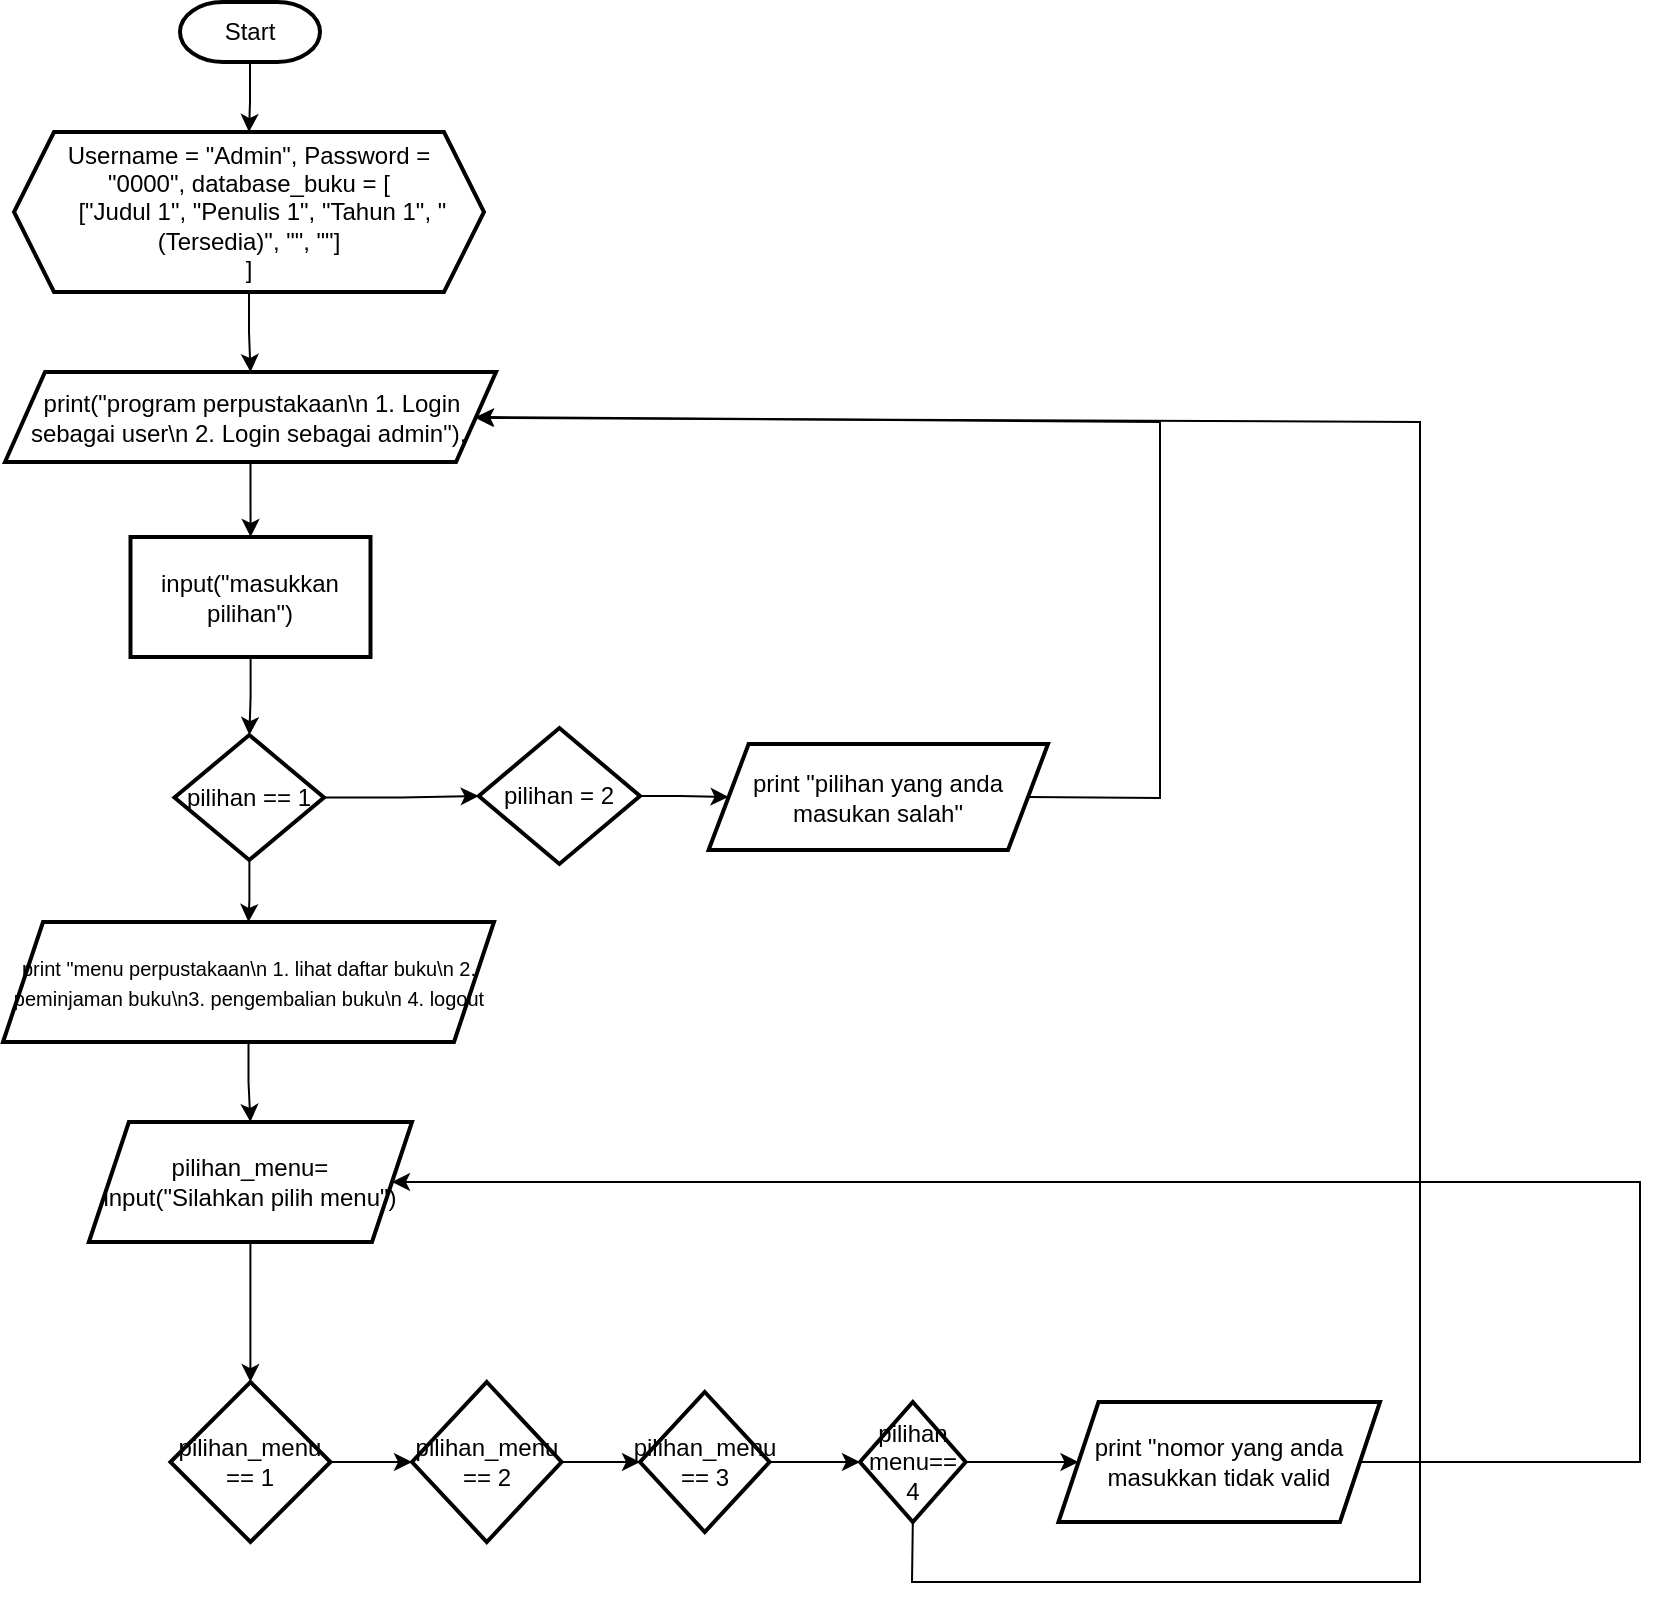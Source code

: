 <mxfile version="22.1.17" type="github">
  <diagram name="Page-1" id="TU6_HEHbgt6ybrDFPS7l">
    <mxGraphModel dx="794" dy="454" grid="1" gridSize="10" guides="1" tooltips="1" connect="1" arrows="1" fold="1" page="1" pageScale="1" pageWidth="850" pageHeight="1100" math="0" shadow="0">
      <root>
        <mxCell id="0" />
        <mxCell id="1" parent="0" />
        <mxCell id="t8BBSRWHAoElBizVuhs3-4" value="" style="edgeStyle=orthogonalEdgeStyle;rounded=0;orthogonalLoop=1;jettySize=auto;html=1;" edge="1" parent="1" source="t8BBSRWHAoElBizVuhs3-1" target="t8BBSRWHAoElBizVuhs3-3">
          <mxGeometry relative="1" as="geometry" />
        </mxCell>
        <mxCell id="t8BBSRWHAoElBizVuhs3-1" value="Start" style="strokeWidth=2;html=1;shape=mxgraph.flowchart.terminator;whiteSpace=wrap;" vertex="1" parent="1">
          <mxGeometry x="340" y="20" width="70" height="30" as="geometry" />
        </mxCell>
        <mxCell id="t8BBSRWHAoElBizVuhs3-6" value="" style="edgeStyle=orthogonalEdgeStyle;rounded=0;orthogonalLoop=1;jettySize=auto;html=1;" edge="1" parent="1" source="t8BBSRWHAoElBizVuhs3-3" target="t8BBSRWHAoElBizVuhs3-5">
          <mxGeometry relative="1" as="geometry" />
        </mxCell>
        <mxCell id="t8BBSRWHAoElBizVuhs3-3" value="Username = &quot;Admin&quot;, Password = &quot;0000&quot;,&amp;nbsp;database_buku = [&lt;div&gt;&amp;nbsp; &amp;nbsp; [&quot;Judul 1&quot;, &quot;Penulis 1&quot;, &quot;Tahun 1&quot;, &quot;(Tersedia)&quot;, &quot;&quot;, &quot;&quot;]&lt;/div&gt;&lt;div&gt;]&lt;/div&gt;" style="shape=hexagon;perimeter=hexagonPerimeter2;whiteSpace=wrap;html=1;fixedSize=1;strokeWidth=2;" vertex="1" parent="1">
          <mxGeometry x="257" y="85" width="235" height="80" as="geometry" />
        </mxCell>
        <mxCell id="t8BBSRWHAoElBizVuhs3-8" value="" style="edgeStyle=orthogonalEdgeStyle;rounded=0;orthogonalLoop=1;jettySize=auto;html=1;" edge="1" parent="1" source="t8BBSRWHAoElBizVuhs3-5" target="t8BBSRWHAoElBizVuhs3-7">
          <mxGeometry relative="1" as="geometry" />
        </mxCell>
        <mxCell id="t8BBSRWHAoElBizVuhs3-5" value="print(&quot;program perpustakaan\n 1. Login sebagai user\n 2. Login sebagai admin&quot;),&amp;nbsp;" style="shape=parallelogram;perimeter=parallelogramPerimeter;whiteSpace=wrap;html=1;fixedSize=1;strokeWidth=2;" vertex="1" parent="1">
          <mxGeometry x="252.5" y="205" width="245.5" height="45" as="geometry" />
        </mxCell>
        <mxCell id="t8BBSRWHAoElBizVuhs3-10" value="" style="edgeStyle=orthogonalEdgeStyle;rounded=0;orthogonalLoop=1;jettySize=auto;html=1;" edge="1" parent="1" source="t8BBSRWHAoElBizVuhs3-7" target="t8BBSRWHAoElBizVuhs3-9">
          <mxGeometry relative="1" as="geometry" />
        </mxCell>
        <mxCell id="t8BBSRWHAoElBizVuhs3-7" value="input(&quot;masukkan pilihan&quot;)" style="whiteSpace=wrap;html=1;strokeWidth=2;" vertex="1" parent="1">
          <mxGeometry x="315.25" y="287.5" width="120" height="60" as="geometry" />
        </mxCell>
        <mxCell id="t8BBSRWHAoElBizVuhs3-12" value="" style="edgeStyle=orthogonalEdgeStyle;rounded=0;orthogonalLoop=1;jettySize=auto;html=1;" edge="1" parent="1" source="t8BBSRWHAoElBizVuhs3-9" target="t8BBSRWHAoElBizVuhs3-11">
          <mxGeometry relative="1" as="geometry" />
        </mxCell>
        <mxCell id="t8BBSRWHAoElBizVuhs3-17" value="" style="edgeStyle=orthogonalEdgeStyle;rounded=0;orthogonalLoop=1;jettySize=auto;html=1;" edge="1" parent="1" source="t8BBSRWHAoElBizVuhs3-9" target="t8BBSRWHAoElBizVuhs3-16">
          <mxGeometry relative="1" as="geometry" />
        </mxCell>
        <mxCell id="t8BBSRWHAoElBizVuhs3-9" value="pilihan == 1" style="rhombus;whiteSpace=wrap;html=1;strokeWidth=2;" vertex="1" parent="1">
          <mxGeometry x="337.25" y="386.5" width="74.75" height="62.5" as="geometry" />
        </mxCell>
        <mxCell id="t8BBSRWHAoElBizVuhs3-14" value="" style="edgeStyle=orthogonalEdgeStyle;rounded=0;orthogonalLoop=1;jettySize=auto;html=1;" edge="1" parent="1" source="t8BBSRWHAoElBizVuhs3-11" target="t8BBSRWHAoElBizVuhs3-13">
          <mxGeometry relative="1" as="geometry" />
        </mxCell>
        <mxCell id="t8BBSRWHAoElBizVuhs3-11" value="pilihan = 2" style="rhombus;whiteSpace=wrap;html=1;strokeWidth=2;" vertex="1" parent="1">
          <mxGeometry x="489.38" y="383" width="80.62" height="68" as="geometry" />
        </mxCell>
        <mxCell id="t8BBSRWHAoElBizVuhs3-13" value="print &quot;pilihan yang anda masukan salah&quot;" style="shape=parallelogram;perimeter=parallelogramPerimeter;whiteSpace=wrap;html=1;fixedSize=1;strokeWidth=2;" vertex="1" parent="1">
          <mxGeometry x="604.31" y="391" width="169.69" height="53" as="geometry" />
        </mxCell>
        <mxCell id="t8BBSRWHAoElBizVuhs3-15" value="" style="endArrow=classic;html=1;rounded=0;exitX=1;exitY=0.5;exitDx=0;exitDy=0;entryX=1;entryY=0.5;entryDx=0;entryDy=0;" edge="1" parent="1" source="t8BBSRWHAoElBizVuhs3-13" target="t8BBSRWHAoElBizVuhs3-5">
          <mxGeometry width="50" height="50" relative="1" as="geometry">
            <mxPoint x="780" y="420" as="sourcePoint" />
            <mxPoint x="830" y="240" as="targetPoint" />
            <Array as="points">
              <mxPoint x="830" y="418" />
              <mxPoint x="830" y="230" />
            </Array>
          </mxGeometry>
        </mxCell>
        <mxCell id="t8BBSRWHAoElBizVuhs3-19" value="" style="edgeStyle=orthogonalEdgeStyle;rounded=0;orthogonalLoop=1;jettySize=auto;html=1;" edge="1" parent="1" source="t8BBSRWHAoElBizVuhs3-16" target="t8BBSRWHAoElBizVuhs3-18">
          <mxGeometry relative="1" as="geometry" />
        </mxCell>
        <mxCell id="t8BBSRWHAoElBizVuhs3-16" value="&lt;font style=&quot;font-size: 10px;&quot;&gt;print &quot;menu perpustakaan\n 1. lihat daftar buku\n 2. peminjaman buku\n3. pengembalian buku\n 4. logout&lt;/font&gt;" style="shape=parallelogram;perimeter=parallelogramPerimeter;whiteSpace=wrap;html=1;fixedSize=1;strokeWidth=2;" vertex="1" parent="1">
          <mxGeometry x="251.51" y="480" width="245.49" height="60" as="geometry" />
        </mxCell>
        <mxCell id="t8BBSRWHAoElBizVuhs3-21" value="" style="edgeStyle=orthogonalEdgeStyle;rounded=0;orthogonalLoop=1;jettySize=auto;html=1;" edge="1" parent="1" source="t8BBSRWHAoElBizVuhs3-18" target="t8BBSRWHAoElBizVuhs3-20">
          <mxGeometry relative="1" as="geometry" />
        </mxCell>
        <mxCell id="t8BBSRWHAoElBizVuhs3-18" value="pilihan_menu= input(&quot;Silahkan pilih menu&quot;)" style="shape=parallelogram;perimeter=parallelogramPerimeter;whiteSpace=wrap;html=1;fixedSize=1;strokeWidth=2;" vertex="1" parent="1">
          <mxGeometry x="294.44" y="580" width="161.56" height="60" as="geometry" />
        </mxCell>
        <mxCell id="t8BBSRWHAoElBizVuhs3-27" value="" style="edgeStyle=orthogonalEdgeStyle;rounded=0;orthogonalLoop=1;jettySize=auto;html=1;" edge="1" parent="1" source="t8BBSRWHAoElBizVuhs3-20" target="t8BBSRWHAoElBizVuhs3-26">
          <mxGeometry relative="1" as="geometry" />
        </mxCell>
        <mxCell id="t8BBSRWHAoElBizVuhs3-20" value="pilihan_menu == 1" style="rhombus;whiteSpace=wrap;html=1;strokeWidth=2;" vertex="1" parent="1">
          <mxGeometry x="335.22" y="710" width="80" height="80" as="geometry" />
        </mxCell>
        <mxCell id="t8BBSRWHAoElBizVuhs3-29" value="" style="edgeStyle=orthogonalEdgeStyle;rounded=0;orthogonalLoop=1;jettySize=auto;html=1;" edge="1" parent="1" source="t8BBSRWHAoElBizVuhs3-26" target="t8BBSRWHAoElBizVuhs3-28">
          <mxGeometry relative="1" as="geometry" />
        </mxCell>
        <mxCell id="t8BBSRWHAoElBizVuhs3-26" value="pilihan_menu == 2" style="rhombus;whiteSpace=wrap;html=1;strokeWidth=2;" vertex="1" parent="1">
          <mxGeometry x="456" y="710" width="74.78" height="80" as="geometry" />
        </mxCell>
        <mxCell id="t8BBSRWHAoElBizVuhs3-31" value="" style="edgeStyle=orthogonalEdgeStyle;rounded=0;orthogonalLoop=1;jettySize=auto;html=1;" edge="1" parent="1" source="t8BBSRWHAoElBizVuhs3-28" target="t8BBSRWHAoElBizVuhs3-30">
          <mxGeometry relative="1" as="geometry" />
        </mxCell>
        <mxCell id="t8BBSRWHAoElBizVuhs3-28" value="pilihan_menu == 3" style="rhombus;whiteSpace=wrap;html=1;strokeWidth=2;" vertex="1" parent="1">
          <mxGeometry x="570" y="715" width="64.78" height="70" as="geometry" />
        </mxCell>
        <mxCell id="t8BBSRWHAoElBizVuhs3-35" value="" style="edgeStyle=orthogonalEdgeStyle;rounded=0;orthogonalLoop=1;jettySize=auto;html=1;" edge="1" parent="1" source="t8BBSRWHAoElBizVuhs3-30" target="t8BBSRWHAoElBizVuhs3-34">
          <mxGeometry relative="1" as="geometry" />
        </mxCell>
        <mxCell id="t8BBSRWHAoElBizVuhs3-30" value="pilihan menu== 4" style="rhombus;whiteSpace=wrap;html=1;strokeWidth=2;" vertex="1" parent="1">
          <mxGeometry x="680" y="720" width="52.83" height="60" as="geometry" />
        </mxCell>
        <mxCell id="t8BBSRWHAoElBizVuhs3-34" value="print &quot;nomor yang anda masukkan tidak valid" style="shape=parallelogram;perimeter=parallelogramPerimeter;whiteSpace=wrap;html=1;fixedSize=1;strokeWidth=2;" vertex="1" parent="1">
          <mxGeometry x="779.24" y="720" width="160.76" height="60" as="geometry" />
        </mxCell>
        <mxCell id="t8BBSRWHAoElBizVuhs3-36" value="" style="endArrow=classic;html=1;rounded=0;exitX=1;exitY=0.5;exitDx=0;exitDy=0;entryX=1;entryY=0.5;entryDx=0;entryDy=0;" edge="1" parent="1" source="t8BBSRWHAoElBizVuhs3-34" target="t8BBSRWHAoElBizVuhs3-18">
          <mxGeometry width="50" height="50" relative="1" as="geometry">
            <mxPoint x="990" y="750" as="sourcePoint" />
            <mxPoint x="1040" y="700" as="targetPoint" />
            <Array as="points">
              <mxPoint x="1070" y="750" />
              <mxPoint x="1070" y="610" />
            </Array>
          </mxGeometry>
        </mxCell>
        <mxCell id="t8BBSRWHAoElBizVuhs3-37" value="" style="endArrow=classic;html=1;rounded=0;exitX=0.5;exitY=1;exitDx=0;exitDy=0;" edge="1" parent="1" source="t8BBSRWHAoElBizVuhs3-30" target="t8BBSRWHAoElBizVuhs3-5">
          <mxGeometry width="50" height="50" relative="1" as="geometry">
            <mxPoint x="730" y="830" as="sourcePoint" />
            <mxPoint x="780" y="780" as="targetPoint" />
            <Array as="points">
              <mxPoint x="706" y="810" />
              <mxPoint x="960" y="810" />
              <mxPoint x="960" y="230" />
            </Array>
          </mxGeometry>
        </mxCell>
      </root>
    </mxGraphModel>
  </diagram>
</mxfile>
